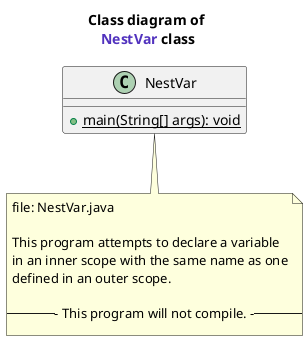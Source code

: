 @startuml
title Class diagram of \n<font name=monospace><color #5132be>NestVar</color></font> class

class NestVar {
    {method} + {static} main(String[] args): void
}
note bottom of NestVar
    file: NestVar.java
    
    This program attempts to declare a variable
    in an inner scope with the same name as one
    defined in an outer scope.
    
    --- This program will not compile. ---
end note
@enduml